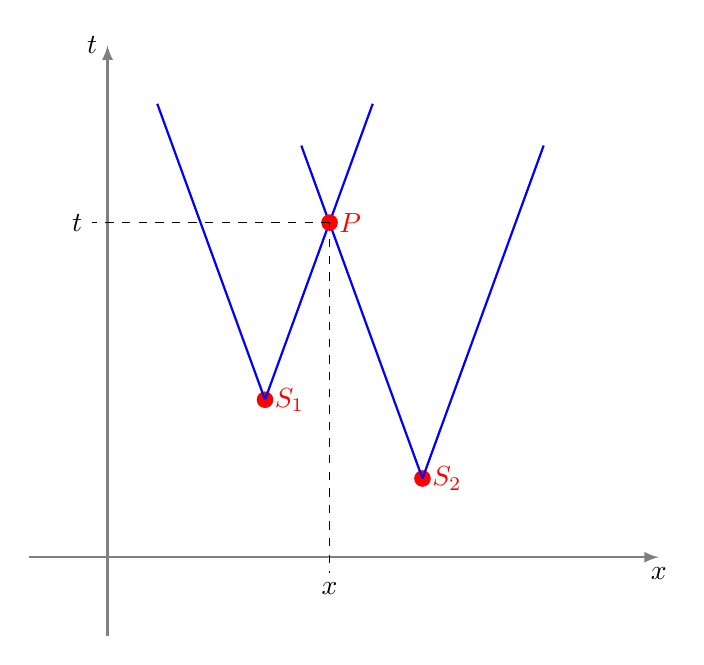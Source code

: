 \begin{tikzpicture}[scale=1]


  \draw[->,>=latex,thick,gray] (-1,0) -- (7,0) node[below,black] {$x$};
  \draw[->,>=latex,thick,gray] (0,-1) -- (0,6.5) node[left,black] {$t$};


% Premier cone

% Centre
\coordinate (S1)  at (2,2);
\fill[red] (S1) circle (3pt)node[right] {$S_1$};
% \draw[dashed] (S1)--(2,-0.2) node[below] {$x_1$};
% \draw[dashed] (S1)--(-0.2,2) node[left] {$t_1$};

% Rayons
  \draw[thick,blue] (S1)--+(70:4);
  \draw[thick,blue] (S1)--+(110:4);
%   \draw[thick,dashed,gray] (S1)--+(70:-3);
%   \draw[thick,dashed,gray] (S1)--+(110:-3);


% Second cone

% Centre
\coordinate (S2)  at (4,1);
\fill[red] (S2) circle (3pt)node[right] {$S_2$};
% \draw[dashed] (S2)--(4,-0.2) node[below] {$x_2$};
% \draw[dashed] (S2)--(-0.2,1) node[left] {$t_2$};

% Rayons
  \draw[thick,blue] (S2)--+(70:4.5);
  \draw[thick,blue] (S2)--+(110:4.5);
%   \draw[thick,dashed,gray] (S2)--+(70:-3);
%   \draw[thick,dashed,gray] (S2)--+(110:-3);

% Intersection
\coordinate (P)  at (2.82,4.25);
\fill[red] (P) circle (3pt) node[right] {$P$};

\draw[dashed] (P)--(2.82,-0.2) node[below] {$x$};
\draw[dashed] (P)--(-0.2,4.25) node[left] {$t$};

\end{tikzpicture}
